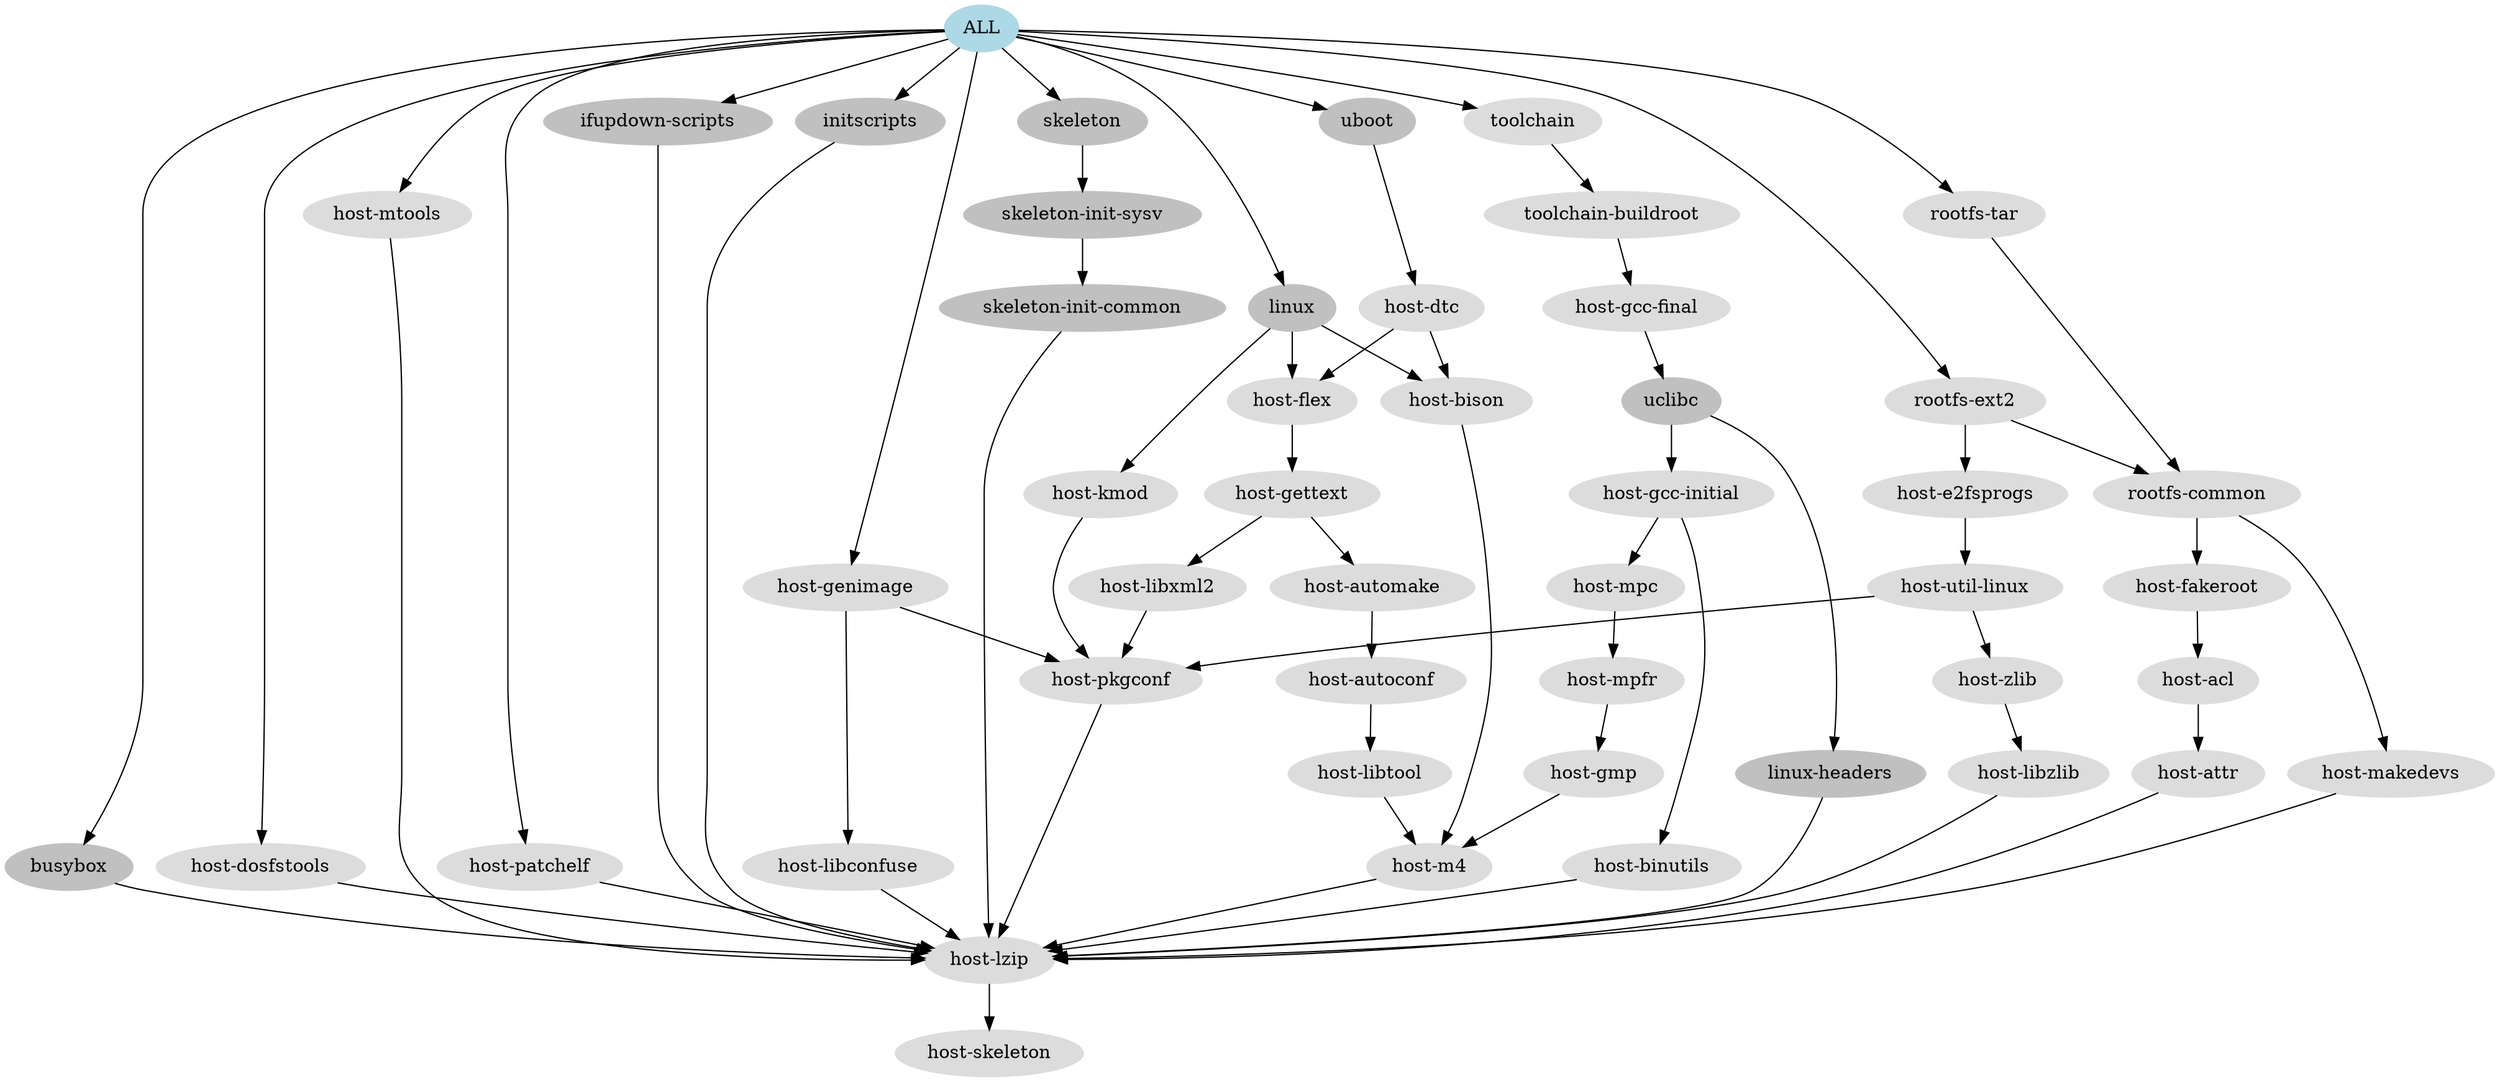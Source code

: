 digraph G {
all [label = "ALL"]
all [color=lightblue,style=filled]
all -> busybox [dir=forward]
busybox [label = "busybox"]
busybox [color=grey,style=filled]
busybox -> hostlzip [dir=forward]
hostlzip [label = "host-lzip"]
hostlzip [color=gainsboro,style=filled]
hostlzip -> hostskeleton [dir=forward]
hostskeleton [label = "host-skeleton"]
hostskeleton [color=gainsboro,style=filled]
all -> hostdosfstools [dir=forward]
hostdosfstools [label = "host-dosfstools"]
hostdosfstools [color=gainsboro,style=filled]
hostdosfstools -> hostlzip [dir=forward]
all -> hostgenimage [dir=forward]
hostgenimage [label = "host-genimage"]
hostgenimage [color=gainsboro,style=filled]
hostgenimage -> hostlibconfuse [dir=forward]
hostlibconfuse [label = "host-libconfuse"]
hostlibconfuse [color=gainsboro,style=filled]
hostlibconfuse -> hostlzip [dir=forward]
hostgenimage -> hostpkgconf [dir=forward]
hostpkgconf [label = "host-pkgconf"]
hostpkgconf [color=gainsboro,style=filled]
hostpkgconf -> hostlzip [dir=forward]
all -> hostmtools [dir=forward]
hostmtools [label = "host-mtools"]
hostmtools [color=gainsboro,style=filled]
hostmtools -> hostlzip [dir=forward]
all -> hostpatchelf [dir=forward]
hostpatchelf [label = "host-patchelf"]
hostpatchelf [color=gainsboro,style=filled]
hostpatchelf -> hostlzip [dir=forward]
all -> ifupdownscripts [dir=forward]
ifupdownscripts [label = "ifupdown-scripts"]
ifupdownscripts [color=grey,style=filled]
ifupdownscripts -> hostlzip [dir=forward]
all -> initscripts [dir=forward]
initscripts [label = "initscripts"]
initscripts [color=grey,style=filled]
initscripts -> hostlzip [dir=forward]
all -> linux [dir=forward]
linux [label = "linux"]
linux [color=grey,style=filled]
linux -> hostbison [dir=forward]
hostbison [label = "host-bison"]
hostbison [color=gainsboro,style=filled]
hostbison -> hostm4 [dir=forward]
hostm4 [label = "host-m4"]
hostm4 [color=gainsboro,style=filled]
hostm4 -> hostlzip [dir=forward]
linux -> hostflex [dir=forward]
hostflex [label = "host-flex"]
hostflex [color=gainsboro,style=filled]
hostflex -> hostgettext [dir=forward]
hostgettext [label = "host-gettext"]
hostgettext [color=gainsboro,style=filled]
hostgettext -> hostautomake [dir=forward]
hostautomake [label = "host-automake"]
hostautomake [color=gainsboro,style=filled]
hostautomake -> hostautoconf [dir=forward]
hostautoconf [label = "host-autoconf"]
hostautoconf [color=gainsboro,style=filled]
hostautoconf -> hostlibtool [dir=forward]
hostlibtool [label = "host-libtool"]
hostlibtool [color=gainsboro,style=filled]
hostlibtool -> hostm4 [dir=forward]
hostgettext -> hostlibxml2 [dir=forward]
hostlibxml2 [label = "host-libxml2"]
hostlibxml2 [color=gainsboro,style=filled]
hostlibxml2 -> hostpkgconf [dir=forward]
linux -> hostkmod [dir=forward]
hostkmod [label = "host-kmod"]
hostkmod [color=gainsboro,style=filled]
hostkmod -> hostpkgconf [dir=forward]
all -> skeleton [dir=forward]
skeleton [label = "skeleton"]
skeleton [color=grey,style=filled]
skeleton -> skeletoninitsysv [dir=forward]
skeletoninitsysv [label = "skeleton-init-sysv"]
skeletoninitsysv [color=grey,style=filled]
skeletoninitsysv -> skeletoninitcommon [dir=forward]
skeletoninitcommon [label = "skeleton-init-common"]
skeletoninitcommon [color=grey,style=filled]
skeletoninitcommon -> hostlzip [dir=forward]
all -> toolchain [dir=forward]
toolchain [label = "toolchain"]
toolchain [color=gainsboro,style=filled]
toolchain -> toolchainbuildroot [dir=forward]
toolchainbuildroot [label = "toolchain-buildroot"]
toolchainbuildroot [color=gainsboro,style=filled]
toolchainbuildroot -> hostgccfinal [dir=forward]
hostgccfinal [label = "host-gcc-final"]
hostgccfinal [color=gainsboro,style=filled]
hostgccfinal -> uclibc [dir=forward]
uclibc [label = "uclibc"]
uclibc [color=grey,style=filled]
uclibc -> hostgccinitial [dir=forward]
hostgccinitial [label = "host-gcc-initial"]
hostgccinitial [color=gainsboro,style=filled]
hostgccinitial -> hostbinutils [dir=forward]
hostbinutils [label = "host-binutils"]
hostbinutils [color=gainsboro,style=filled]
hostbinutils -> hostlzip [dir=forward]
hostgccinitial -> hostmpc [dir=forward]
hostmpc [label = "host-mpc"]
hostmpc [color=gainsboro,style=filled]
hostmpc -> hostmpfr [dir=forward]
hostmpfr [label = "host-mpfr"]
hostmpfr [color=gainsboro,style=filled]
hostmpfr -> hostgmp [dir=forward]
hostgmp [label = "host-gmp"]
hostgmp [color=gainsboro,style=filled]
hostgmp -> hostm4 [dir=forward]
uclibc -> linuxheaders [dir=forward]
linuxheaders [label = "linux-headers"]
linuxheaders [color=grey,style=filled]
linuxheaders -> hostlzip [dir=forward]
all -> uboot [dir=forward]
uboot [label = "uboot"]
uboot [color=grey,style=filled]
uboot -> hostdtc [dir=forward]
hostdtc [label = "host-dtc"]
hostdtc [color=gainsboro,style=filled]
hostdtc -> hostbison [dir=forward]
hostdtc -> hostflex [dir=forward]
all -> rootfsext2 [dir=forward]
rootfsext2 [label = "rootfs-ext2"]
rootfsext2 [color=gainsboro,style=filled]
rootfsext2 -> hoste2fsprogs [dir=forward]
hoste2fsprogs [label = "host-e2fsprogs"]
hoste2fsprogs [color=gainsboro,style=filled]
hoste2fsprogs -> hostutillinux [dir=forward]
hostutillinux [label = "host-util-linux"]
hostutillinux [color=gainsboro,style=filled]
hostutillinux -> hostpkgconf [dir=forward]
hostutillinux -> hostzlib [dir=forward]
hostzlib [label = "host-zlib"]
hostzlib [color=gainsboro,style=filled]
hostzlib -> hostlibzlib [dir=forward]
hostlibzlib [label = "host-libzlib"]
hostlibzlib [color=gainsboro,style=filled]
hostlibzlib -> hostlzip [dir=forward]
rootfsext2 -> rootfscommon [dir=forward]
rootfscommon [label = "rootfs-common"]
rootfscommon [color=gainsboro,style=filled]
rootfscommon -> hostfakeroot [dir=forward]
hostfakeroot [label = "host-fakeroot"]
hostfakeroot [color=gainsboro,style=filled]
hostfakeroot -> hostacl [dir=forward]
hostacl [label = "host-acl"]
hostacl [color=gainsboro,style=filled]
hostacl -> hostattr [dir=forward]
hostattr [label = "host-attr"]
hostattr [color=gainsboro,style=filled]
hostattr -> hostlzip [dir=forward]
rootfscommon -> hostmakedevs [dir=forward]
hostmakedevs [label = "host-makedevs"]
hostmakedevs [color=gainsboro,style=filled]
hostmakedevs -> hostlzip [dir=forward]
all -> rootfstar [dir=forward]
rootfstar [label = "rootfs-tar"]
rootfstar [color=gainsboro,style=filled]
rootfstar -> rootfscommon [dir=forward]
}
